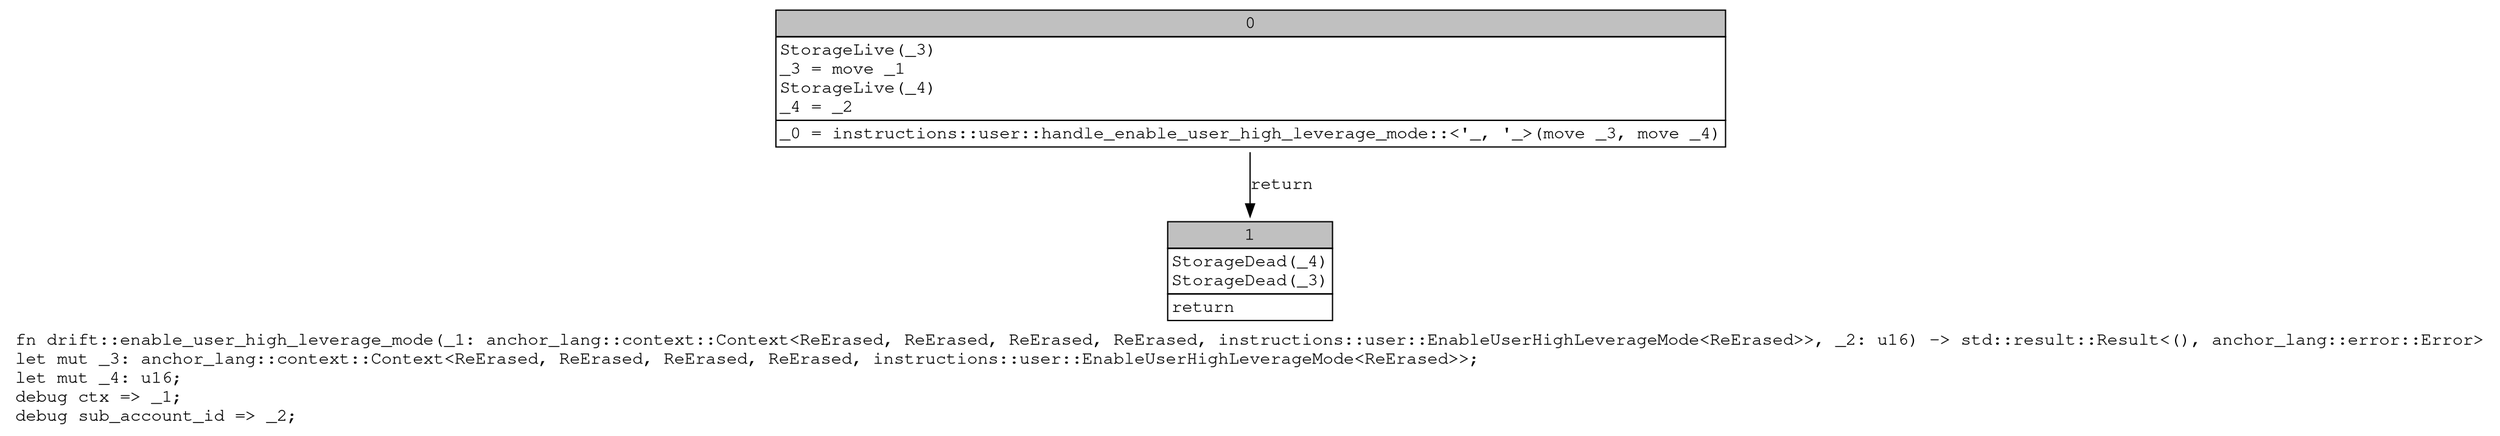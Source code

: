 digraph Mir_0_19888 {
    graph [fontname="Courier, monospace"];
    node [fontname="Courier, monospace"];
    edge [fontname="Courier, monospace"];
    label=<fn drift::enable_user_high_leverage_mode(_1: anchor_lang::context::Context&lt;ReErased, ReErased, ReErased, ReErased, instructions::user::EnableUserHighLeverageMode&lt;ReErased&gt;&gt;, _2: u16) -&gt; std::result::Result&lt;(), anchor_lang::error::Error&gt;<br align="left"/>let mut _3: anchor_lang::context::Context&lt;ReErased, ReErased, ReErased, ReErased, instructions::user::EnableUserHighLeverageMode&lt;ReErased&gt;&gt;;<br align="left"/>let mut _4: u16;<br align="left"/>debug ctx =&gt; _1;<br align="left"/>debug sub_account_id =&gt; _2;<br align="left"/>>;
    bb0__0_19888 [shape="none", label=<<table border="0" cellborder="1" cellspacing="0"><tr><td bgcolor="gray" align="center" colspan="1">0</td></tr><tr><td align="left" balign="left">StorageLive(_3)<br/>_3 = move _1<br/>StorageLive(_4)<br/>_4 = _2<br/></td></tr><tr><td align="left">_0 = instructions::user::handle_enable_user_high_leverage_mode::&lt;'_, '_&gt;(move _3, move _4)</td></tr></table>>];
    bb1__0_19888 [shape="none", label=<<table border="0" cellborder="1" cellspacing="0"><tr><td bgcolor="gray" align="center" colspan="1">1</td></tr><tr><td align="left" balign="left">StorageDead(_4)<br/>StorageDead(_3)<br/></td></tr><tr><td align="left">return</td></tr></table>>];
    bb0__0_19888 -> bb1__0_19888 [label="return"];
}
